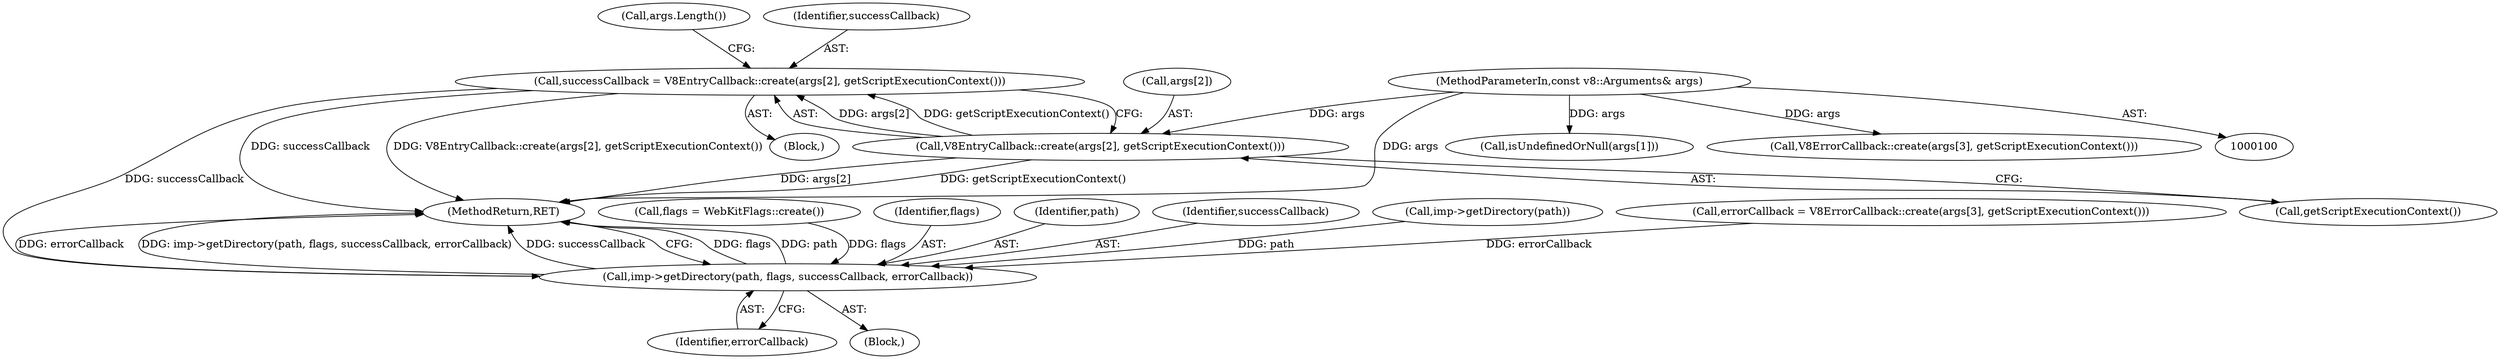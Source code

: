 digraph "0_Chrome_e9372a1bfd3588a80fcf49aa07321f0971dd6091_50@API" {
"1000202" [label="(Call,successCallback = V8EntryCallback::create(args[2], getScriptExecutionContext()))"];
"1000204" [label="(Call,V8EntryCallback::create(args[2], getScriptExecutionContext()))"];
"1000101" [label="(MethodParameterIn,const v8::Arguments& args)"];
"1000235" [label="(Call,imp->getDirectory(path, flags, successCallback, errorCallback))"];
"1000213" [label="(Call,args.Length())"];
"1000205" [label="(Call,args[2])"];
"1000194" [label="(Block,)"];
"1000101" [label="(MethodParameterIn,const v8::Arguments& args)"];
"1000235" [label="(Call,imp->getDirectory(path, flags, successCallback, errorCallback))"];
"1000134" [label="(Call,flags = WebKitFlags::create())"];
"1000240" [label="(MethodReturn,RET)"];
"1000239" [label="(Identifier,errorCallback)"];
"1000237" [label="(Identifier,flags)"];
"1000128" [label="(Call,isUndefinedOrNull(args[1]))"];
"1000236" [label="(Identifier,path)"];
"1000202" [label="(Call,successCallback = V8EntryCallback::create(args[2], getScriptExecutionContext()))"];
"1000238" [label="(Identifier,successCallback)"];
"1000122" [label="(Call,imp->getDirectory(path))"];
"1000102" [label="(Block,)"];
"1000208" [label="(Call,getScriptExecutionContext())"];
"1000203" [label="(Identifier,successCallback)"];
"1000230" [label="(Call,V8ErrorCallback::create(args[3], getScriptExecutionContext()))"];
"1000204" [label="(Call,V8EntryCallback::create(args[2], getScriptExecutionContext()))"];
"1000228" [label="(Call,errorCallback = V8ErrorCallback::create(args[3], getScriptExecutionContext()))"];
"1000202" -> "1000194"  [label="AST: "];
"1000202" -> "1000204"  [label="CFG: "];
"1000203" -> "1000202"  [label="AST: "];
"1000204" -> "1000202"  [label="AST: "];
"1000213" -> "1000202"  [label="CFG: "];
"1000202" -> "1000240"  [label="DDG: successCallback"];
"1000202" -> "1000240"  [label="DDG: V8EntryCallback::create(args[2], getScriptExecutionContext())"];
"1000204" -> "1000202"  [label="DDG: args[2]"];
"1000204" -> "1000202"  [label="DDG: getScriptExecutionContext()"];
"1000202" -> "1000235"  [label="DDG: successCallback"];
"1000204" -> "1000208"  [label="CFG: "];
"1000205" -> "1000204"  [label="AST: "];
"1000208" -> "1000204"  [label="AST: "];
"1000204" -> "1000240"  [label="DDG: args[2]"];
"1000204" -> "1000240"  [label="DDG: getScriptExecutionContext()"];
"1000101" -> "1000204"  [label="DDG: args"];
"1000101" -> "1000100"  [label="AST: "];
"1000101" -> "1000240"  [label="DDG: args"];
"1000101" -> "1000128"  [label="DDG: args"];
"1000101" -> "1000230"  [label="DDG: args"];
"1000235" -> "1000102"  [label="AST: "];
"1000235" -> "1000239"  [label="CFG: "];
"1000236" -> "1000235"  [label="AST: "];
"1000237" -> "1000235"  [label="AST: "];
"1000238" -> "1000235"  [label="AST: "];
"1000239" -> "1000235"  [label="AST: "];
"1000240" -> "1000235"  [label="CFG: "];
"1000235" -> "1000240"  [label="DDG: flags"];
"1000235" -> "1000240"  [label="DDG: path"];
"1000235" -> "1000240"  [label="DDG: errorCallback"];
"1000235" -> "1000240"  [label="DDG: imp->getDirectory(path, flags, successCallback, errorCallback)"];
"1000235" -> "1000240"  [label="DDG: successCallback"];
"1000122" -> "1000235"  [label="DDG: path"];
"1000134" -> "1000235"  [label="DDG: flags"];
"1000228" -> "1000235"  [label="DDG: errorCallback"];
}
